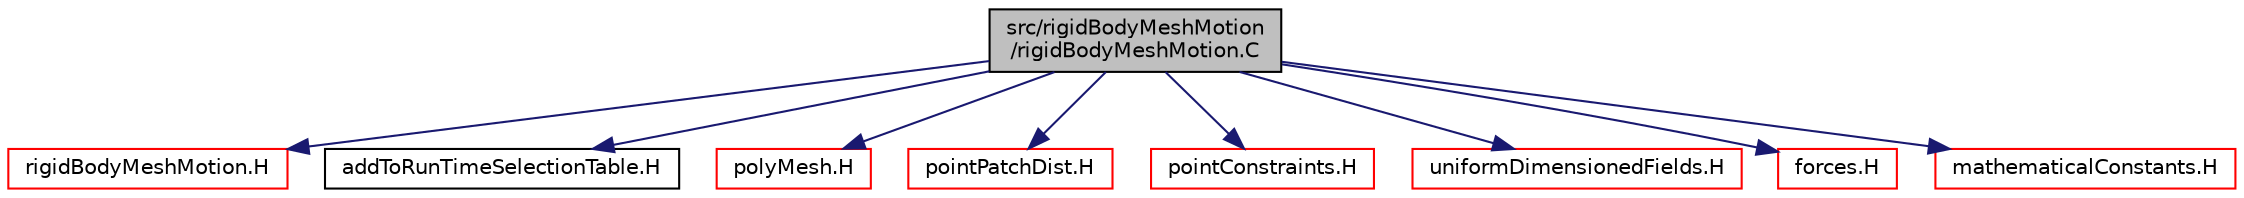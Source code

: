 digraph "src/rigidBodyMeshMotion/rigidBodyMeshMotion.C"
{
  bgcolor="transparent";
  edge [fontname="Helvetica",fontsize="10",labelfontname="Helvetica",labelfontsize="10"];
  node [fontname="Helvetica",fontsize="10",shape=record];
  Node1 [label="src/rigidBodyMeshMotion\l/rigidBodyMeshMotion.C",height=0.2,width=0.4,color="black", fillcolor="grey75", style="filled", fontcolor="black"];
  Node1 -> Node2 [color="midnightblue",fontsize="10",style="solid",fontname="Helvetica"];
  Node2 [label="rigidBodyMeshMotion.H",height=0.2,width=0.4,color="red",URL="$a09837.html"];
  Node1 -> Node3 [color="midnightblue",fontsize="10",style="solid",fontname="Helvetica"];
  Node3 [label="addToRunTimeSelectionTable.H",height=0.2,width=0.4,color="black",URL="$a08025.html",tooltip="Macros for easy insertion into run-time selection tables. "];
  Node1 -> Node4 [color="midnightblue",fontsize="10",style="solid",fontname="Helvetica"];
  Node4 [label="polyMesh.H",height=0.2,width=0.4,color="red",URL="$a08827.html"];
  Node1 -> Node5 [color="midnightblue",fontsize="10",style="solid",fontname="Helvetica"];
  Node5 [label="pointPatchDist.H",height=0.2,width=0.4,color="red",URL="$a05002.html"];
  Node1 -> Node6 [color="midnightblue",fontsize="10",style="solid",fontname="Helvetica"];
  Node6 [label="pointConstraints.H",height=0.2,width=0.4,color="red",URL="$a06333.html"];
  Node1 -> Node7 [color="midnightblue",fontsize="10",style="solid",fontname="Helvetica"];
  Node7 [label="uniformDimensionedFields.H",height=0.2,width=0.4,color="red",URL="$a08329.html"];
  Node1 -> Node8 [color="midnightblue",fontsize="10",style="solid",fontname="Helvetica"];
  Node8 [label="forces.H",height=0.2,width=0.4,color="red",URL="$a09471.html"];
  Node1 -> Node9 [color="midnightblue",fontsize="10",style="solid",fontname="Helvetica"];
  Node9 [label="mathematicalConstants.H",height=0.2,width=0.4,color="red",URL="$a08346.html"];
}
